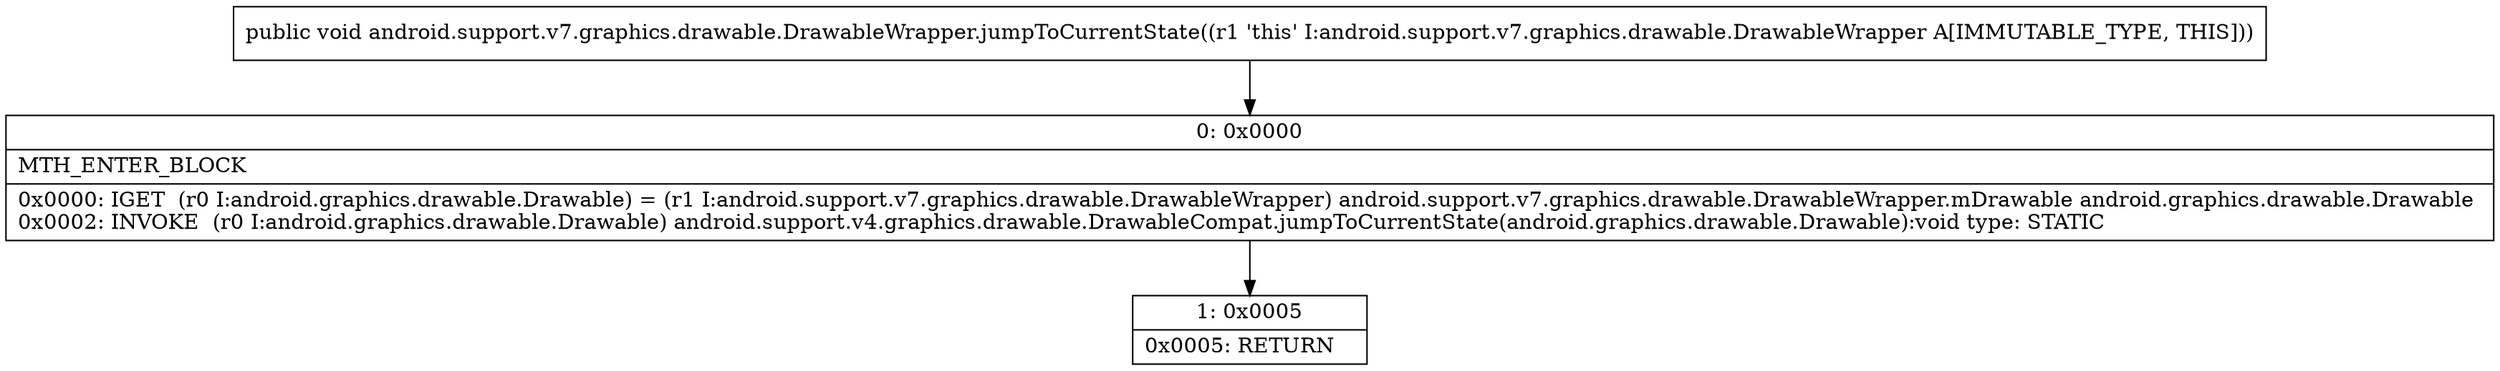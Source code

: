 digraph "CFG forandroid.support.v7.graphics.drawable.DrawableWrapper.jumpToCurrentState()V" {
Node_0 [shape=record,label="{0\:\ 0x0000|MTH_ENTER_BLOCK\l|0x0000: IGET  (r0 I:android.graphics.drawable.Drawable) = (r1 I:android.support.v7.graphics.drawable.DrawableWrapper) android.support.v7.graphics.drawable.DrawableWrapper.mDrawable android.graphics.drawable.Drawable \l0x0002: INVOKE  (r0 I:android.graphics.drawable.Drawable) android.support.v4.graphics.drawable.DrawableCompat.jumpToCurrentState(android.graphics.drawable.Drawable):void type: STATIC \l}"];
Node_1 [shape=record,label="{1\:\ 0x0005|0x0005: RETURN   \l}"];
MethodNode[shape=record,label="{public void android.support.v7.graphics.drawable.DrawableWrapper.jumpToCurrentState((r1 'this' I:android.support.v7.graphics.drawable.DrawableWrapper A[IMMUTABLE_TYPE, THIS])) }"];
MethodNode -> Node_0;
Node_0 -> Node_1;
}

